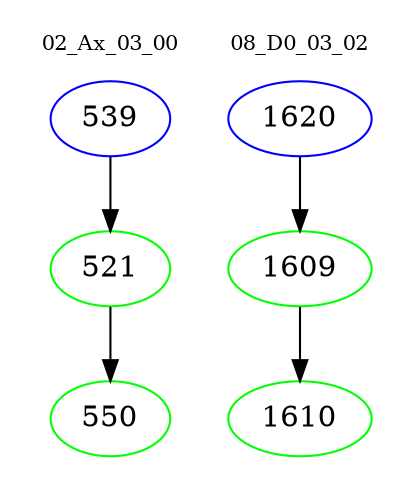 digraph{
subgraph cluster_0 {
color = white
label = "02_Ax_03_00";
fontsize=10;
T0_539 [label="539", color="blue"]
T0_539 -> T0_521 [color="black"]
T0_521 [label="521", color="green"]
T0_521 -> T0_550 [color="black"]
T0_550 [label="550", color="green"]
}
subgraph cluster_1 {
color = white
label = "08_D0_03_02";
fontsize=10;
T1_1620 [label="1620", color="blue"]
T1_1620 -> T1_1609 [color="black"]
T1_1609 [label="1609", color="green"]
T1_1609 -> T1_1610 [color="black"]
T1_1610 [label="1610", color="green"]
}
}
